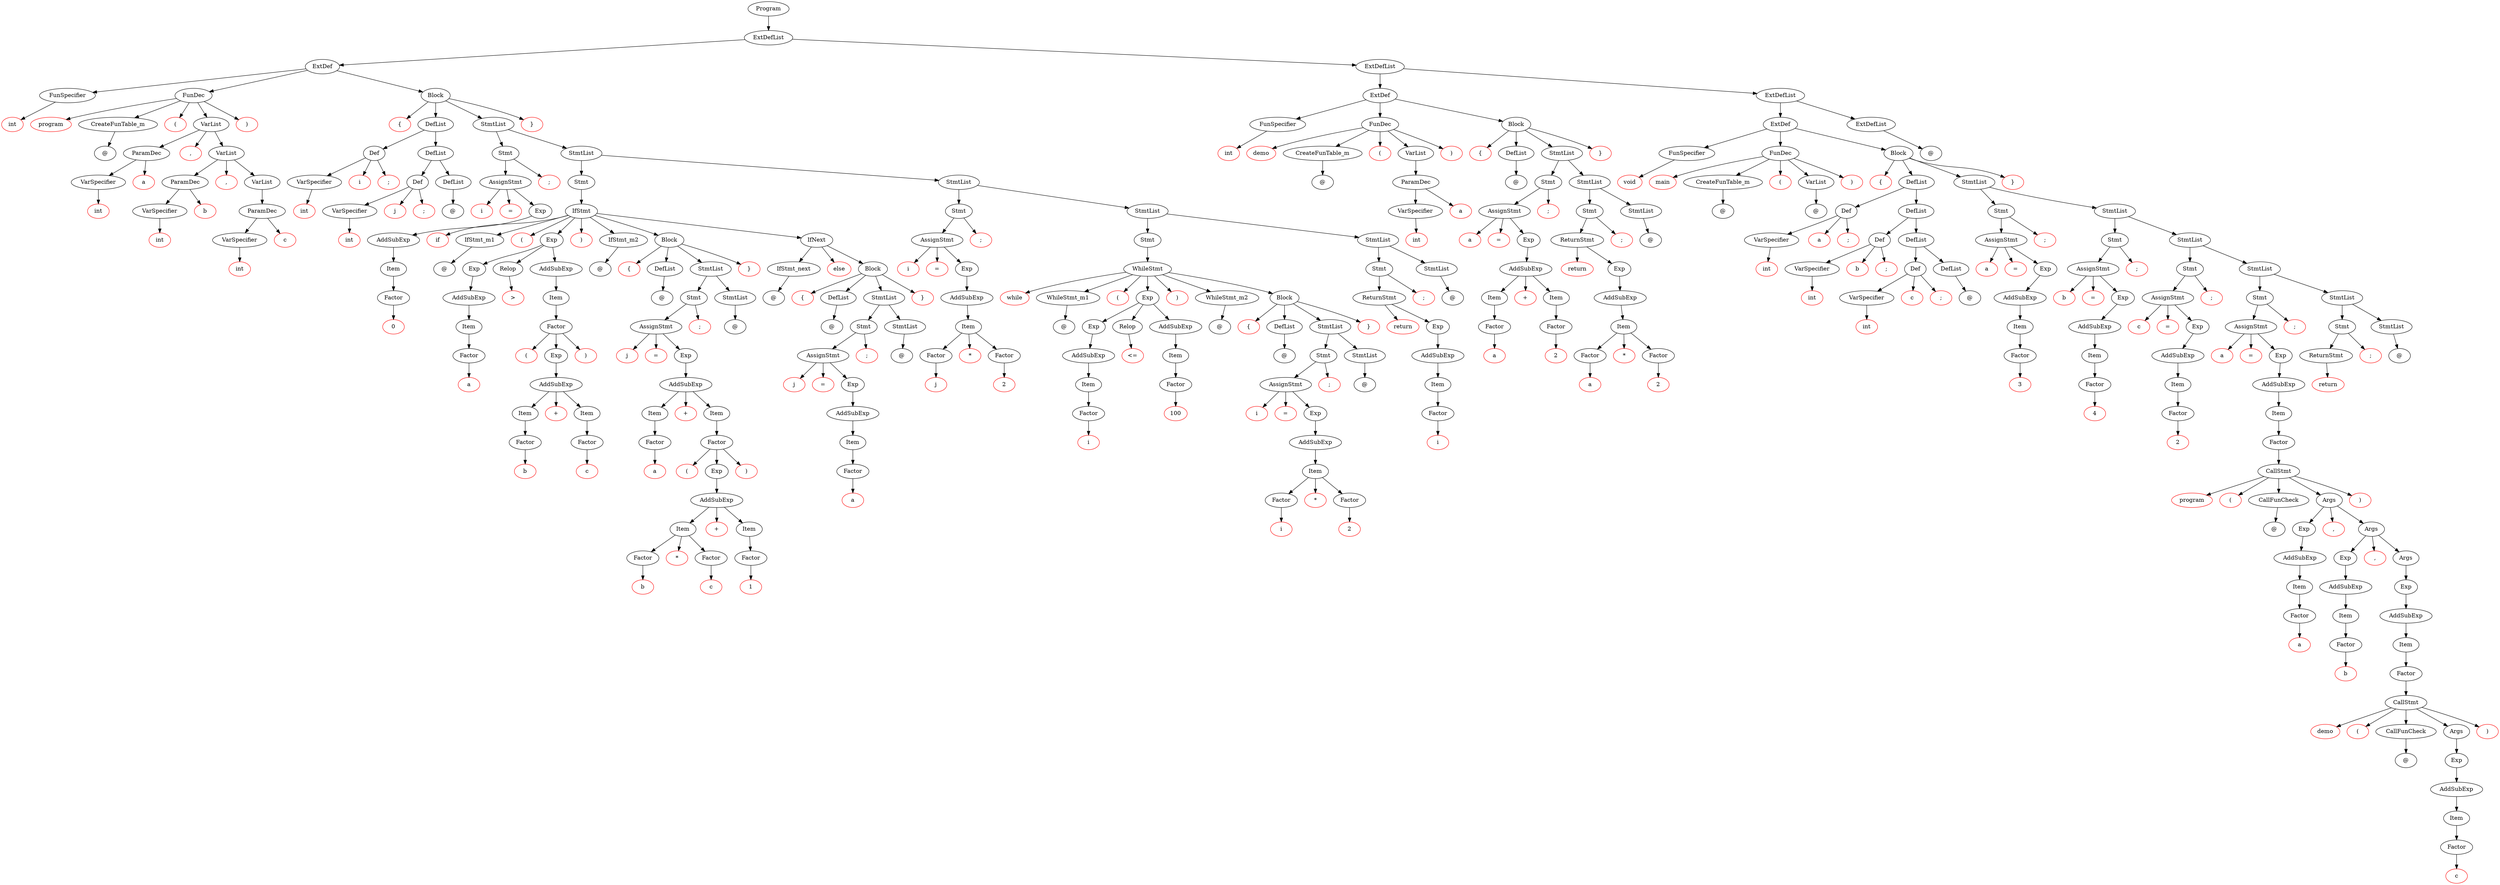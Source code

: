 digraph mygraph {
n0[label="int",color=red];
n1[label="FunSpecifier"];
n1 -> n0;
n2[label="program",color=red];
n3[label="CreateFunTable_m"];
e4[label="@"];
n3 -> e4;
n4[label="(",color=red];
n5[label="int",color=red];
n6[label="VarSpecifier"];
n6 -> n5;
n7[label="a",color=red];
n8[label="ParamDec"];
n8 -> n7;
n8 -> n6;
n9[label=",",color=red];
n10[label="int",color=red];
n11[label="VarSpecifier"];
n11 -> n10;
n12[label="b",color=red];
n13[label="ParamDec"];
n13 -> n12;
n13 -> n11;
n14[label=",",color=red];
n15[label="int",color=red];
n16[label="VarSpecifier"];
n16 -> n15;
n17[label="c",color=red];
n18[label="ParamDec"];
n18 -> n17;
n18 -> n16;
n19[label="VarList"];
n19 -> n18;
n20[label="VarList"];
n20 -> n19;
n20 -> n14;
n20 -> n13;
n21[label="VarList"];
n21 -> n20;
n21 -> n9;
n21 -> n8;
n22[label=")",color=red];
n23[label="FunDec"];
n23 -> n22;
n23 -> n21;
n23 -> n4;
n23 -> n3;
n23 -> n2;
n24[label="{",color=red];
n25[label="int",color=red];
n26[label="VarSpecifier"];
n26 -> n25;
n27[label="i",color=red];
n28[label=";",color=red];
n29[label="Def"];
n29 -> n28;
n29 -> n27;
n29 -> n26;
n30[label="int",color=red];
n31[label="VarSpecifier"];
n31 -> n30;
n32[label="j",color=red];
n33[label=";",color=red];
n34[label="Def"];
n34 -> n33;
n34 -> n32;
n34 -> n31;
n35[label="DefList"];
e36[label="@"];
n35 -> e36;
n36[label="DefList"];
n36 -> n35;
n36 -> n34;
n37[label="DefList"];
n37 -> n36;
n37 -> n29;
n38[label="i",color=red];
n39[label="=",color=red];
n40[label="0",color=red];
n41[label="Factor"];
n41 -> n40;
n42[label="Item"];
n42 -> n41;
n43[label="AddSubExp"];
n43 -> n42;
n44[label="Exp"];
n44 -> n43;
n45[label="AssignStmt"];
n45 -> n44;
n45 -> n39;
n45 -> n38;
n46[label=";",color=red];
n47[label="Stmt"];
n47 -> n46;
n47 -> n45;
n48[label="if",color=red];
n49[label="IfStmt_m1"];
e50[label="@"];
n49 -> e50;
n50[label="(",color=red];
n51[label="a",color=red];
n52[label="Factor"];
n52 -> n51;
n53[label="Item"];
n53 -> n52;
n54[label="AddSubExp"];
n54 -> n53;
n55[label="Exp"];
n55 -> n54;
n56[label=">",color=red];
n57[label="Relop"];
n57 -> n56;
n58[label="(",color=red];
n59[label="b",color=red];
n60[label="Factor"];
n60 -> n59;
n61[label="Item"];
n61 -> n60;
n62[label="+",color=red];
n63[label="c",color=red];
n64[label="Factor"];
n64 -> n63;
n65[label="Item"];
n65 -> n64;
n66[label="AddSubExp"];
n66 -> n65;
n66 -> n62;
n66 -> n61;
n67[label="Exp"];
n67 -> n66;
n68[label=")",color=red];
n69[label="Factor"];
n69 -> n68;
n69 -> n67;
n69 -> n58;
n70[label="Item"];
n70 -> n69;
n71[label="AddSubExp"];
n71 -> n70;
n72[label="Exp"];
n72 -> n71;
n72 -> n57;
n72 -> n55;
n73[label=")",color=red];
n74[label="IfStmt_m2"];
e75[label="@"];
n74 -> e75;
n75[label="{",color=red];
n76[label="DefList"];
e77[label="@"];
n76 -> e77;
n77[label="j",color=red];
n78[label="=",color=red];
n79[label="a",color=red];
n80[label="Factor"];
n80 -> n79;
n81[label="Item"];
n81 -> n80;
n82[label="+",color=red];
n83[label="(",color=red];
n84[label="b",color=red];
n85[label="Factor"];
n85 -> n84;
n86[label="*",color=red];
n87[label="c",color=red];
n88[label="Factor"];
n88 -> n87;
n89[label="Item"];
n89 -> n88;
n89 -> n86;
n89 -> n85;
n90[label="+",color=red];
n91[label="1",color=red];
n92[label="Factor"];
n92 -> n91;
n93[label="Item"];
n93 -> n92;
n94[label="AddSubExp"];
n94 -> n93;
n94 -> n90;
n94 -> n89;
n95[label="Exp"];
n95 -> n94;
n96[label=")",color=red];
n97[label="Factor"];
n97 -> n96;
n97 -> n95;
n97 -> n83;
n98[label="Item"];
n98 -> n97;
n99[label="AddSubExp"];
n99 -> n98;
n99 -> n82;
n99 -> n81;
n100[label="Exp"];
n100 -> n99;
n101[label="AssignStmt"];
n101 -> n100;
n101 -> n78;
n101 -> n77;
n102[label=";",color=red];
n103[label="Stmt"];
n103 -> n102;
n103 -> n101;
n104[label="StmtList"];
e105[label="@"];
n104 -> e105;
n105[label="StmtList"];
n105 -> n104;
n105 -> n103;
n106[label="}",color=red];
n107[label="Block"];
n107 -> n106;
n107 -> n105;
n107 -> n76;
n107 -> n75;
n108[label="IfStmt_next"];
e109[label="@"];
n108 -> e109;
n109[label="else",color=red];
n110[label="{",color=red];
n111[label="DefList"];
e112[label="@"];
n111 -> e112;
n112[label="j",color=red];
n113[label="=",color=red];
n114[label="a",color=red];
n115[label="Factor"];
n115 -> n114;
n116[label="Item"];
n116 -> n115;
n117[label="AddSubExp"];
n117 -> n116;
n118[label="Exp"];
n118 -> n117;
n119[label="AssignStmt"];
n119 -> n118;
n119 -> n113;
n119 -> n112;
n120[label=";",color=red];
n121[label="Stmt"];
n121 -> n120;
n121 -> n119;
n122[label="StmtList"];
e123[label="@"];
n122 -> e123;
n123[label="StmtList"];
n123 -> n122;
n123 -> n121;
n124[label="}",color=red];
n125[label="Block"];
n125 -> n124;
n125 -> n123;
n125 -> n111;
n125 -> n110;
n126[label="IfNext"];
n126 -> n125;
n126 -> n109;
n126 -> n108;
n127[label="IfStmt"];
n127 -> n126;
n127 -> n107;
n127 -> n74;
n127 -> n73;
n127 -> n72;
n127 -> n50;
n127 -> n49;
n127 -> n48;
n128[label="Stmt"];
n128 -> n127;
n129[label="i",color=red];
n130[label="=",color=red];
n131[label="j",color=red];
n132[label="Factor"];
n132 -> n131;
n133[label="*",color=red];
n134[label="2",color=red];
n135[label="Factor"];
n135 -> n134;
n136[label="Item"];
n136 -> n135;
n136 -> n133;
n136 -> n132;
n137[label="AddSubExp"];
n137 -> n136;
n138[label="Exp"];
n138 -> n137;
n139[label="AssignStmt"];
n139 -> n138;
n139 -> n130;
n139 -> n129;
n140[label=";",color=red];
n141[label="Stmt"];
n141 -> n140;
n141 -> n139;
n142[label="while",color=red];
n143[label="WhileStmt_m1"];
e144[label="@"];
n143 -> e144;
n144[label="(",color=red];
n145[label="i",color=red];
n146[label="Factor"];
n146 -> n145;
n147[label="Item"];
n147 -> n146;
n148[label="AddSubExp"];
n148 -> n147;
n149[label="Exp"];
n149 -> n148;
n150[label="<=",color=red];
n151[label="Relop"];
n151 -> n150;
n152[label="100",color=red];
n153[label="Factor"];
n153 -> n152;
n154[label="Item"];
n154 -> n153;
n155[label="AddSubExp"];
n155 -> n154;
n156[label="Exp"];
n156 -> n155;
n156 -> n151;
n156 -> n149;
n157[label=")",color=red];
n158[label="WhileStmt_m2"];
e159[label="@"];
n158 -> e159;
n159[label="{",color=red];
n160[label="DefList"];
e161[label="@"];
n160 -> e161;
n161[label="i",color=red];
n162[label="=",color=red];
n163[label="i",color=red];
n164[label="Factor"];
n164 -> n163;
n165[label="*",color=red];
n166[label="2",color=red];
n167[label="Factor"];
n167 -> n166;
n168[label="Item"];
n168 -> n167;
n168 -> n165;
n168 -> n164;
n169[label="AddSubExp"];
n169 -> n168;
n170[label="Exp"];
n170 -> n169;
n171[label="AssignStmt"];
n171 -> n170;
n171 -> n162;
n171 -> n161;
n172[label=";",color=red];
n173[label="Stmt"];
n173 -> n172;
n173 -> n171;
n174[label="StmtList"];
e175[label="@"];
n174 -> e175;
n175[label="StmtList"];
n175 -> n174;
n175 -> n173;
n176[label="}",color=red];
n177[label="Block"];
n177 -> n176;
n177 -> n175;
n177 -> n160;
n177 -> n159;
n178[label="WhileStmt"];
n178 -> n177;
n178 -> n158;
n178 -> n157;
n178 -> n156;
n178 -> n144;
n178 -> n143;
n178 -> n142;
n179[label="Stmt"];
n179 -> n178;
n180[label="return",color=red];
n181[label="i",color=red];
n182[label="Factor"];
n182 -> n181;
n183[label="Item"];
n183 -> n182;
n184[label="AddSubExp"];
n184 -> n183;
n185[label="Exp"];
n185 -> n184;
n186[label="ReturnStmt"];
n186 -> n185;
n186 -> n180;
n187[label=";",color=red];
n188[label="Stmt"];
n188 -> n187;
n188 -> n186;
n189[label="StmtList"];
e190[label="@"];
n189 -> e190;
n190[label="StmtList"];
n190 -> n189;
n190 -> n188;
n191[label="StmtList"];
n191 -> n190;
n191 -> n179;
n192[label="StmtList"];
n192 -> n191;
n192 -> n141;
n193[label="StmtList"];
n193 -> n192;
n193 -> n128;
n194[label="StmtList"];
n194 -> n193;
n194 -> n47;
n195[label="}",color=red];
n196[label="Block"];
n196 -> n195;
n196 -> n194;
n196 -> n37;
n196 -> n24;
n197[label="ExtDef"];
n197 -> n196;
n197 -> n23;
n197 -> n1;
n198[label="int",color=red];
n199[label="FunSpecifier"];
n199 -> n198;
n200[label="demo",color=red];
n201[label="CreateFunTable_m"];
e202[label="@"];
n201 -> e202;
n202[label="(",color=red];
n203[label="int",color=red];
n204[label="VarSpecifier"];
n204 -> n203;
n205[label="a",color=red];
n206[label="ParamDec"];
n206 -> n205;
n206 -> n204;
n207[label="VarList"];
n207 -> n206;
n208[label=")",color=red];
n209[label="FunDec"];
n209 -> n208;
n209 -> n207;
n209 -> n202;
n209 -> n201;
n209 -> n200;
n210[label="{",color=red];
n211[label="DefList"];
e212[label="@"];
n211 -> e212;
n212[label="a",color=red];
n213[label="=",color=red];
n214[label="a",color=red];
n215[label="Factor"];
n215 -> n214;
n216[label="Item"];
n216 -> n215;
n217[label="+",color=red];
n218[label="2",color=red];
n219[label="Factor"];
n219 -> n218;
n220[label="Item"];
n220 -> n219;
n221[label="AddSubExp"];
n221 -> n220;
n221 -> n217;
n221 -> n216;
n222[label="Exp"];
n222 -> n221;
n223[label="AssignStmt"];
n223 -> n222;
n223 -> n213;
n223 -> n212;
n224[label=";",color=red];
n225[label="Stmt"];
n225 -> n224;
n225 -> n223;
n226[label="return",color=red];
n227[label="a",color=red];
n228[label="Factor"];
n228 -> n227;
n229[label="*",color=red];
n230[label="2",color=red];
n231[label="Factor"];
n231 -> n230;
n232[label="Item"];
n232 -> n231;
n232 -> n229;
n232 -> n228;
n233[label="AddSubExp"];
n233 -> n232;
n234[label="Exp"];
n234 -> n233;
n235[label="ReturnStmt"];
n235 -> n234;
n235 -> n226;
n236[label=";",color=red];
n237[label="Stmt"];
n237 -> n236;
n237 -> n235;
n238[label="StmtList"];
e239[label="@"];
n238 -> e239;
n239[label="StmtList"];
n239 -> n238;
n239 -> n237;
n240[label="StmtList"];
n240 -> n239;
n240 -> n225;
n241[label="}",color=red];
n242[label="Block"];
n242 -> n241;
n242 -> n240;
n242 -> n211;
n242 -> n210;
n243[label="ExtDef"];
n243 -> n242;
n243 -> n209;
n243 -> n199;
n244[label="void",color=red];
n245[label="FunSpecifier"];
n245 -> n244;
n246[label="main",color=red];
n247[label="CreateFunTable_m"];
e248[label="@"];
n247 -> e248;
n248[label="(",color=red];
n249[label="VarList"];
e250[label="@"];
n249 -> e250;
n250[label=")",color=red];
n251[label="FunDec"];
n251 -> n250;
n251 -> n249;
n251 -> n248;
n251 -> n247;
n251 -> n246;
n252[label="{",color=red];
n253[label="int",color=red];
n254[label="VarSpecifier"];
n254 -> n253;
n255[label="a",color=red];
n256[label=";",color=red];
n257[label="Def"];
n257 -> n256;
n257 -> n255;
n257 -> n254;
n258[label="int",color=red];
n259[label="VarSpecifier"];
n259 -> n258;
n260[label="b",color=red];
n261[label=";",color=red];
n262[label="Def"];
n262 -> n261;
n262 -> n260;
n262 -> n259;
n263[label="int",color=red];
n264[label="VarSpecifier"];
n264 -> n263;
n265[label="c",color=red];
n266[label=";",color=red];
n267[label="Def"];
n267 -> n266;
n267 -> n265;
n267 -> n264;
n268[label="DefList"];
e269[label="@"];
n268 -> e269;
n269[label="DefList"];
n269 -> n268;
n269 -> n267;
n270[label="DefList"];
n270 -> n269;
n270 -> n262;
n271[label="DefList"];
n271 -> n270;
n271 -> n257;
n272[label="a",color=red];
n273[label="=",color=red];
n274[label="3",color=red];
n275[label="Factor"];
n275 -> n274;
n276[label="Item"];
n276 -> n275;
n277[label="AddSubExp"];
n277 -> n276;
n278[label="Exp"];
n278 -> n277;
n279[label="AssignStmt"];
n279 -> n278;
n279 -> n273;
n279 -> n272;
n280[label=";",color=red];
n281[label="Stmt"];
n281 -> n280;
n281 -> n279;
n282[label="b",color=red];
n283[label="=",color=red];
n284[label="4",color=red];
n285[label="Factor"];
n285 -> n284;
n286[label="Item"];
n286 -> n285;
n287[label="AddSubExp"];
n287 -> n286;
n288[label="Exp"];
n288 -> n287;
n289[label="AssignStmt"];
n289 -> n288;
n289 -> n283;
n289 -> n282;
n290[label=";",color=red];
n291[label="Stmt"];
n291 -> n290;
n291 -> n289;
n292[label="c",color=red];
n293[label="=",color=red];
n294[label="2",color=red];
n295[label="Factor"];
n295 -> n294;
n296[label="Item"];
n296 -> n295;
n297[label="AddSubExp"];
n297 -> n296;
n298[label="Exp"];
n298 -> n297;
n299[label="AssignStmt"];
n299 -> n298;
n299 -> n293;
n299 -> n292;
n300[label=";",color=red];
n301[label="Stmt"];
n301 -> n300;
n301 -> n299;
n302[label="a",color=red];
n303[label="=",color=red];
n304[label="program",color=red];
n305[label="(",color=red];
n306[label="CallFunCheck"];
e307[label="@"];
n306 -> e307;
n307[label="a",color=red];
n308[label="Factor"];
n308 -> n307;
n309[label="Item"];
n309 -> n308;
n310[label="AddSubExp"];
n310 -> n309;
n311[label="Exp"];
n311 -> n310;
n312[label=",",color=red];
n313[label="b",color=red];
n314[label="Factor"];
n314 -> n313;
n315[label="Item"];
n315 -> n314;
n316[label="AddSubExp"];
n316 -> n315;
n317[label="Exp"];
n317 -> n316;
n318[label=",",color=red];
n319[label="demo",color=red];
n320[label="(",color=red];
n321[label="CallFunCheck"];
e322[label="@"];
n321 -> e322;
n322[label="c",color=red];
n323[label="Factor"];
n323 -> n322;
n324[label="Item"];
n324 -> n323;
n325[label="AddSubExp"];
n325 -> n324;
n326[label="Exp"];
n326 -> n325;
n327[label="Args"];
n327 -> n326;
n328[label=")",color=red];
n329[label="CallStmt"];
n329 -> n328;
n329 -> n327;
n329 -> n321;
n329 -> n320;
n329 -> n319;
n330[label="Factor"];
n330 -> n329;
n331[label="Item"];
n331 -> n330;
n332[label="AddSubExp"];
n332 -> n331;
n333[label="Exp"];
n333 -> n332;
n334[label="Args"];
n334 -> n333;
n335[label="Args"];
n335 -> n334;
n335 -> n318;
n335 -> n317;
n336[label="Args"];
n336 -> n335;
n336 -> n312;
n336 -> n311;
n337[label=")",color=red];
n338[label="CallStmt"];
n338 -> n337;
n338 -> n336;
n338 -> n306;
n338 -> n305;
n338 -> n304;
n339[label="Factor"];
n339 -> n338;
n340[label="Item"];
n340 -> n339;
n341[label="AddSubExp"];
n341 -> n340;
n342[label="Exp"];
n342 -> n341;
n343[label="AssignStmt"];
n343 -> n342;
n343 -> n303;
n343 -> n302;
n344[label=";",color=red];
n345[label="Stmt"];
n345 -> n344;
n345 -> n343;
n346[label="return",color=red];
n347[label="ReturnStmt"];
n347 -> n346;
n348[label=";",color=red];
n349[label="Stmt"];
n349 -> n348;
n349 -> n347;
n350[label="StmtList"];
e351[label="@"];
n350 -> e351;
n351[label="StmtList"];
n351 -> n350;
n351 -> n349;
n352[label="StmtList"];
n352 -> n351;
n352 -> n345;
n353[label="StmtList"];
n353 -> n352;
n353 -> n301;
n354[label="StmtList"];
n354 -> n353;
n354 -> n291;
n355[label="StmtList"];
n355 -> n354;
n355 -> n281;
n356[label="}",color=red];
n357[label="Block"];
n357 -> n356;
n357 -> n355;
n357 -> n271;
n357 -> n252;
n358[label="ExtDef"];
n358 -> n357;
n358 -> n251;
n358 -> n245;
n359[label="ExtDefList"];
e360[label="@"];
n359 -> e360;
n360[label="ExtDefList"];
n360 -> n359;
n360 -> n358;
n361[label="ExtDefList"];
n361 -> n360;
n361 -> n243;
n362[label="ExtDefList"];
n362 -> n361;
n362 -> n197;
n363[label="Program"];
n363 -> n362;
}